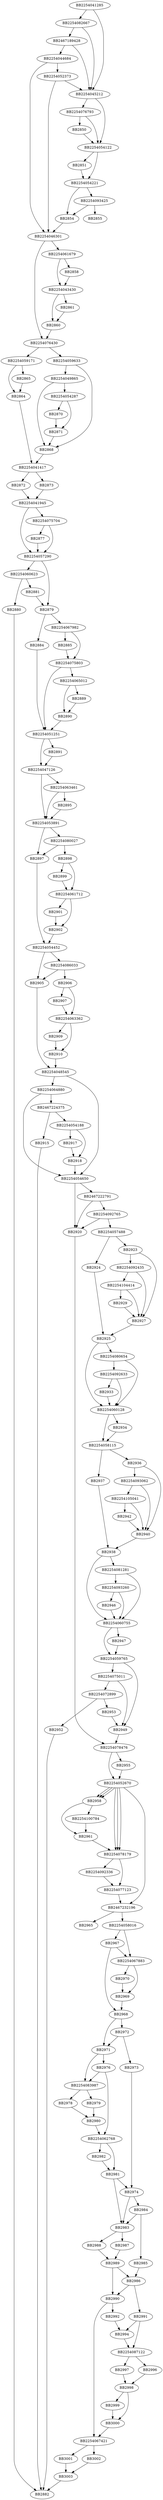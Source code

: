 digraph G{
	BB2254041285->BB2254045212;
	BB2254041285->BB2254082667;
	BB2254082667->BB2254045212;
	BB2254082667->BB2467189428;
	BB2467189428->BB2254045212;
	BB2467189428->BB2254044684;
	BB2254044684->BB2254052373;
	BB2254044684->BB2254046301;
	BB2254052373->BB2254046301;
	BB2254052373->BB2254045212;
	BB2254045212->BB2254054122;
	BB2254045212->BB2254076793;
	BB2254076793->BB2850;
	BB2254076793->BB2254054122;
	BB2850->BB2254054122;
	BB2254054122->BB2851;
	BB2254054122->BB2254054221;
	BB2851->BB2254054221;
	BB2254054221->BB2254093425;
	BB2254054221->BB2854;
	BB2254093425->BB2855;
	BB2254093425->BB2854;
	BB2854->BB2254046301;
	BB2254046301->BB2254061679;
	BB2254046301->BB2254076430;
	BB2254061679->BB2858;
	BB2254061679->BB2254043430;
	BB2858->BB2254043430;
	BB2254043430->BB2860;
	BB2254043430->BB2861;
	BB2861->BB2860;
	BB2860->BB2254076430;
	BB2254076430->BB2254059171;
	BB2254076430->BB2254059633;
	BB2254059171->BB2864;
	BB2254059171->BB2865;
	BB2865->BB2864;
	BB2864->BB2254041417;
	BB2254059633->BB2254049865;
	BB2254059633->BB2868;
	BB2254049865->BB2254054287;
	BB2254049865->BB2868;
	BB2254054287->BB2870;
	BB2254054287->BB2871;
	BB2870->BB2871;
	BB2871->BB2868;
	BB2868->BB2254041417;
	BB2254041417->BB2872;
	BB2254041417->BB2873;
	BB2873->BB2254041945;
	BB2872->BB2254041945;
	BB2254041945->BB2254075704;
	BB2254041945->BB2254057290;
	BB2254075704->BB2877;
	BB2254075704->BB2254057290;
	BB2877->BB2254057290;
	BB2254057290->BB2254060623;
	BB2254057290->BB2879;
	BB2254060623->BB2880;
	BB2254060623->BB2881;
	BB2880->BB2882;
	BB2881->BB2879;
	BB2879->BB2254067982;
	BB2879->BB2884;
	BB2254067982->BB2885;
	BB2254067982->BB2254075803;
	BB2885->BB2254075803;
	BB2254075803->BB2254065012;
	BB2254075803->BB2254051251;
	BB2254065012->BB2889;
	BB2254065012->BB2890;
	BB2889->BB2890;
	BB2890->BB2254051251;
	BB2884->BB2254051251;
	BB2254051251->BB2891;
	BB2254051251->BB2254047126;
	BB2891->BB2254047126;
	BB2254047126->BB2254063461;
	BB2254047126->BB2254053891;
	BB2254063461->BB2895;
	BB2254063461->BB2254053891;
	BB2895->BB2254053891;
	BB2254053891->BB2254080027;
	BB2254053891->BB2897;
	BB2254080027->BB2898;
	BB2254080027->BB2897;
	BB2898->BB2899;
	BB2898->BB2254061712;
	BB2899->BB2254061712;
	BB2254061712->BB2901;
	BB2254061712->BB2902;
	BB2901->BB2902;
	BB2902->BB2254054452;
	BB2897->BB2254054452;
	BB2254054452->BB2254086033;
	BB2254054452->BB2905;
	BB2254086033->BB2906;
	BB2254086033->BB2905;
	BB2906->BB2907;
	BB2906->BB2254063362;
	BB2907->BB2254063362;
	BB2254063362->BB2909;
	BB2254063362->BB2910;
	BB2909->BB2910;
	BB2910->BB2254048545;
	BB2905->BB2254048545;
	BB2254048545->BB2254054650;
	BB2254048545->BB2254064880;
	BB2254064880->BB2254054650;
	BB2254064880->BB2467224375;
	BB2467224375->BB2915;
	BB2467224375->BB2254054188;
	BB2915->BB2882;
	BB2254054188->BB2917;
	BB2254054188->BB2918;
	BB2917->BB2918;
	BB2918->BB2254054650;
	BB2254054650->BB2467222791;
	BB2254054650->BB2920;
	BB2467222791->BB2920;
	BB2467222791->BB2254092765;
	BB2254092765->BB2920;
	BB2254092765->BB2254057488;
	BB2254057488->BB2923;
	BB2254057488->BB2924;
	BB2924->BB2925;
	BB2923->BB2254092435;
	BB2923->BB2927;
	BB2254092435->BB2254104414;
	BB2254092435->BB2927;
	BB2254104414->BB2929;
	BB2254104414->BB2927;
	BB2929->BB2927;
	BB2927->BB2925;
	BB2925->BB2254080654;
	BB2925->BB2254060128;
	BB2254080654->BB2254092633;
	BB2254080654->BB2254060128;
	BB2254092633->BB2933;
	BB2254092633->BB2254060128;
	BB2933->BB2254060128;
	BB2254060128->BB2934;
	BB2254060128->BB2254058115;
	BB2934->BB2254058115;
	BB2254058115->BB2936;
	BB2254058115->BB2937;
	BB2937->BB2938;
	BB2936->BB2254093062;
	BB2936->BB2940;
	BB2254093062->BB2254105041;
	BB2254093062->BB2940;
	BB2254105041->BB2942;
	BB2254105041->BB2940;
	BB2942->BB2940;
	BB2940->BB2938;
	BB2938->BB2254081281;
	BB2938->BB2254060755;
	BB2254081281->BB2254093260;
	BB2254081281->BB2254060755;
	BB2254093260->BB2946;
	BB2254093260->BB2254060755;
	BB2946->BB2254060755;
	BB2254060755->BB2947;
	BB2254060755->BB2254059765;
	BB2947->BB2254059765;
	BB2254059765->BB2949;
	BB2254059765->BB2254075011;
	BB2254075011->BB2949;
	BB2254075011->BB2254072899;
	BB2254072899->BB2952;
	BB2254072899->BB2953;
	BB2953->BB2949;
	BB2949->BB2254078476;
	BB2952->BB2882;
	BB2920->BB2254078476;
	BB2254078476->BB2955;
	BB2254078476->BB2254052670;
	BB2955->BB2254052670;
	BB2254052670->BB2467232196;
	BB2254052670->BB2958;
	BB2254052670->BB2958;
	BB2254052670->BB2958;
	BB2254052670->BB2254078179;
	BB2254052670->BB2254078179;
	BB2254052670->BB2254078179;
	BB2958->BB2254100784;
	BB2958->BB2961;
	BB2254100784->BB2961;
	BB2961->BB2254078179;
	BB2254078179->BB2254092336;
	BB2254078179->BB2254077123;
	BB2254092336->BB2254077123;
	BB2254077123->BB2467232196;
	BB2467232196->BB2254058016;
	BB2467232196->BB2965;
	BB2254058016->BB2254067883;
	BB2254058016->BB2967;
	BB2967->BB2254067883;
	BB2967->BB2968;
	BB2254067883->BB2969;
	BB2254067883->BB2970;
	BB2970->BB2969;
	BB2969->BB2968;
	BB2968->BB2971;
	BB2968->BB2972;
	BB2972->BB2971;
	BB2972->BB2973;
	BB2973->BB2974;
	BB2971->BB2254083987;
	BB2971->BB2976;
	BB2976->BB2254083987;
	BB2976->BB2254062768;
	BB2254083987->BB2978;
	BB2254083987->BB2979;
	BB2978->BB2980;
	BB2979->BB2980;
	BB2980->BB2254062768;
	BB2254062768->BB2981;
	BB2254062768->BB2982;
	BB2982->BB2981;
	BB2981->BB2983;
	BB2981->BB2974;
	BB2974->BB2983;
	BB2974->BB2984;
	BB2984->BB2983;
	BB2984->BB2985;
	BB2985->BB2986;
	BB2983->BB2987;
	BB2983->BB2988;
	BB2987->BB2989;
	BB2988->BB2989;
	BB2989->BB2990;
	BB2989->BB2986;
	BB2986->BB2991;
	BB2986->BB2990;
	BB2990->BB2992;
	BB2990->BB2254067421;
	BB2991->BB2994;
	BB2991->BB2254087122;
	BB2992->BB2994;
	BB2994->BB2254087122;
	BB2254087122->BB2996;
	BB2254087122->BB2997;
	BB2996->BB2998;
	BB2997->BB2998;
	BB2998->BB2999;
	BB2998->BB3000;
	BB2999->BB3000;
	BB3000->BB2254067421;
	BB2254067421->BB3001;
	BB2254067421->BB3002;
	BB3001->BB3003;
	BB3002->BB3003;
	BB3003->BB2882;
}
